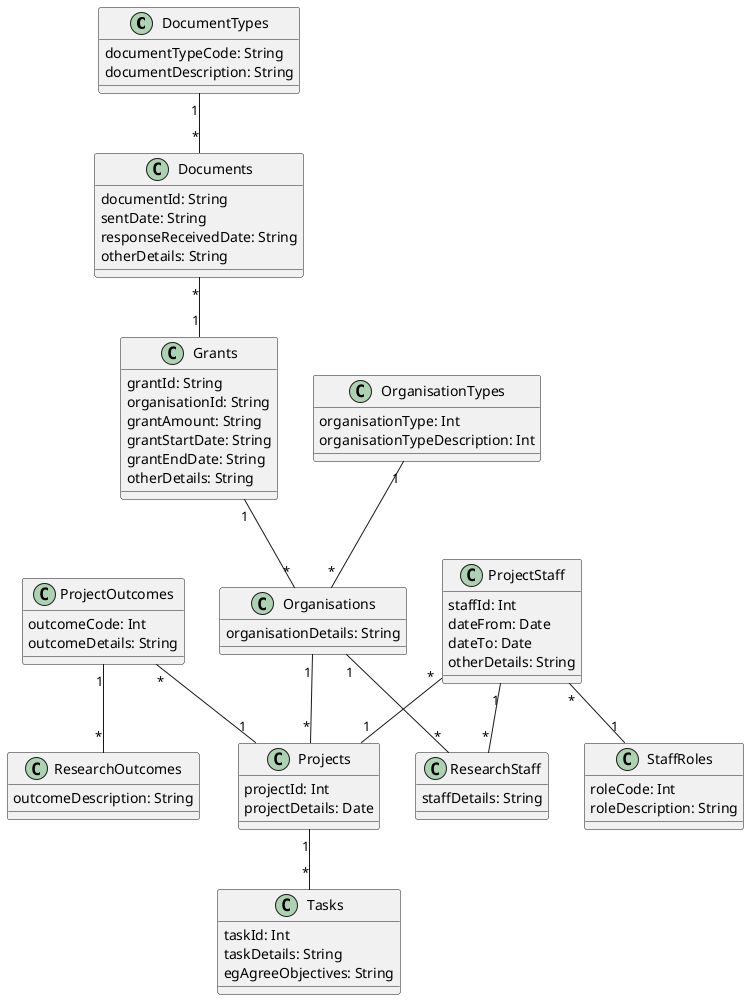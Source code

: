 @startuml "TrackingGrantsForResearch"


class DocumentTypes{
  documentTypeCode: String
  documentDescription: String
}

class Documents{
  documentId: String
  sentDate: String
  responseReceivedDate: String
  otherDetails: String
}

class Grants{
  grantId: String    
  organisationId: String
  grantAmount: String
  grantStartDate: String
  grantEndDate: String
  otherDetails: String
}

class OrganisationTypes{
  organisationType: Int
  organisationTypeDescription: Int
}

class Organisations{
  organisationDetails: String
}

class ProjectOutcomes{
  outcomeCode: Int
  outcomeDetails: String
}

class ProjectStaff{
  staffId: Int
  dateFrom: Date
  dateTo: Date
  otherDetails: String
}

class Projects{
  projectId: Int    
  projectDetails: Date
}

class ResearchOutcomes{
  outcomeDescription: String
}

class ResearchStaff{
  staffDetails: String
}

class StaffRoles{
  roleCode: Int    
  roleDescription: String
}

class Tasks{
  taskId: Int
  taskDetails: String
  egAgreeObjectives: String
}



DocumentTypes "1" -- "*" Documents

Documents "*" -- "1" Grants

Grants "1" -- "*" Organisations

OrganisationTypes "1" -- "*" Organisations

Organisations "1" -- "*" ResearchStaff

Organisations "1" -- "*" Projects

ProjectOutcomes "*" -- "1" Projects

ProjectOutcomes "1" -- "*" ResearchOutcomes

ProjectStaff "1" -- "*" ResearchStaff

ProjectStaff "*" -- "1" Projects

ProjectStaff "*" -- "1" StaffRoles

Projects "1" -- "*" Tasks


@enduml